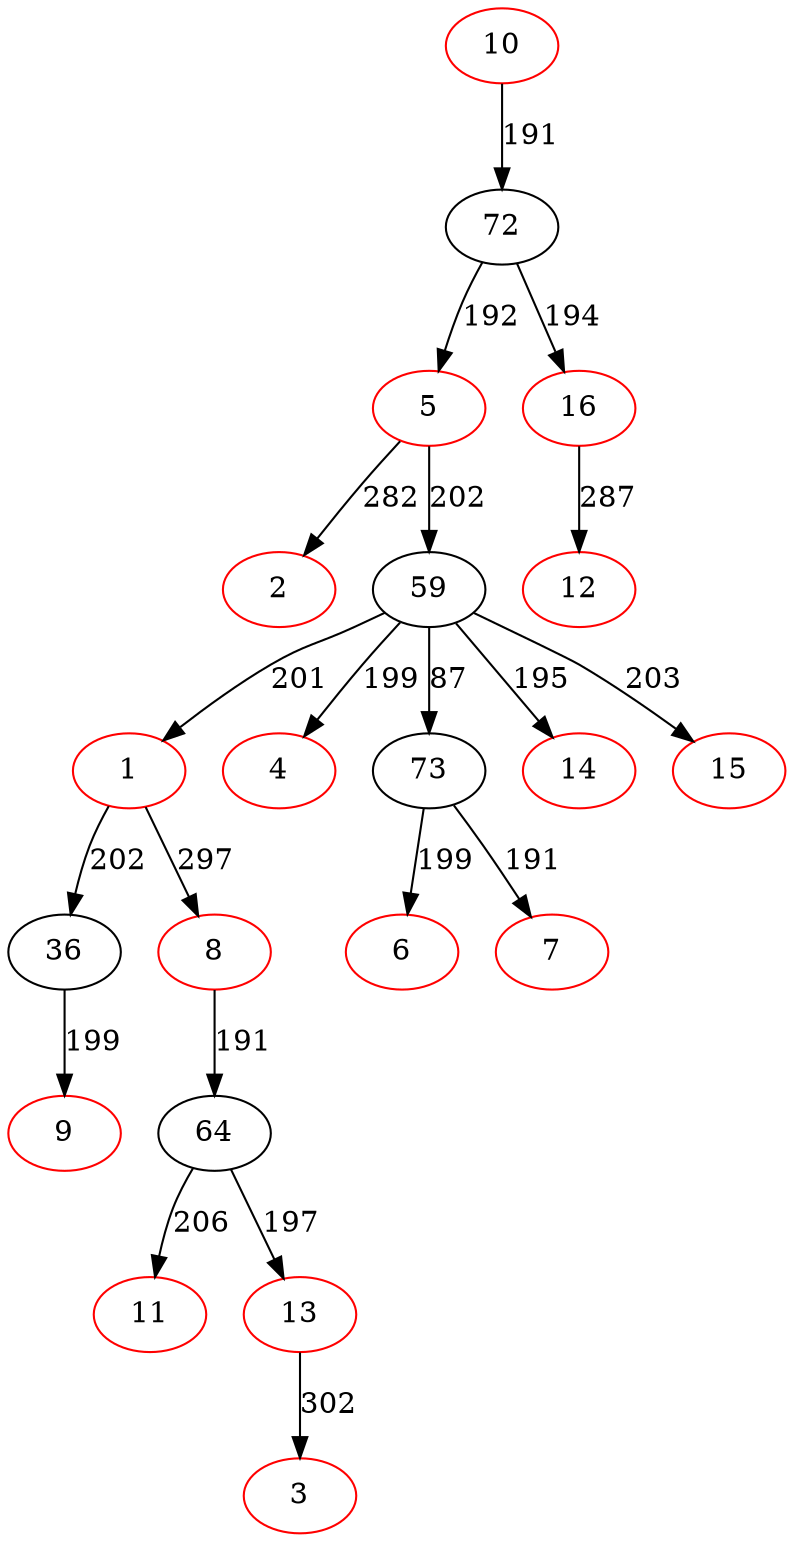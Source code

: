 digraph {
10[color=red]
72[color=black]
5[color=red]
2[color=red]
5->2[label=282]
59[color=black]
1[color=red]
36[color=black]
9[color=red]
36->9[label=199]
1->36[label=202]
8[color=red]
64[color=black]
11[color=red]
64->11[label=206]
13[color=red]
3[color=red]
13->3[label=302]
64->13[label=197]
8->64[label=191]
1->8[label=297]
59->1[label=201]
4[color=red]
59->4[label=199]
73[color=black]
6[color=red]
73->6[label=199]
7[color=red]
73->7[label=191]
59->73[label=87]
14[color=red]
59->14[label=195]
15[color=red]
59->15[label=203]
5->59[label=202]
72->5[label=192]
16[color=red]
12[color=red]
16->12[label=287]
72->16[label=194]
10->72[label=191]
}